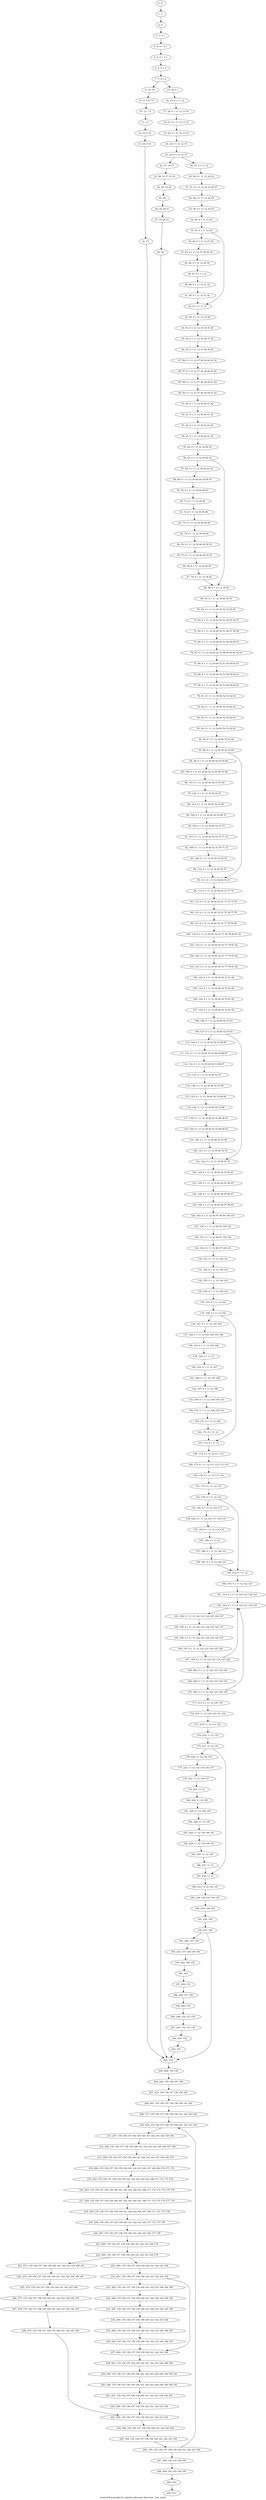 digraph G {
graph [label="Control-flow-graph for register allocator (function _test_start)"]
0[label="0, 0: "];
1[label="1, 1: "];
2[label="2, 2: "];
3[label="3, 3: 0 1 "];
4[label="4, 4: 0 1 2 3 "];
5[label="5, 5: 0 1 2 3 "];
6[label="6, 6: 0 1 4 "];
7[label="7, 7: 0 1 4 "];
8[label="8, 10: 5 6 "];
9[label="9, 11: 5 6 7 8 "];
10[label="10, 12: 7 8 "];
11[label="11, 13: "];
12[label="12, 15: 9 10 "];
13[label="13, 16: 9 10 "];
14[label="14, 17: "];
15[label="15, 18: 0 1 "];
16[label="16, 19: 0 1 11 12 "];
17[label="17, 20: 0 1 11 12 13 14 "];
18[label="18, 21: 0 1 11 12 13 14 "];
19[label="19, 22: 0 1 11 12 13 14 "];
20[label="20, 23: 0 1 11 12 15 "];
21[label="21, 24: 0 1 11 12 15 "];
22[label="22, 27: 16 17 "];
23[label="23, 28: 16 17 18 19 "];
24[label="24, 29: 18 19 "];
25[label="25, 30: "];
26[label="26, 32: 20 21 "];
27[label="27, 33: 20 21 "];
28[label="28, 34: "];
29[label="29, 35: 0 1 11 12 "];
30[label="30, 36: 0 1 11 12 22 23 "];
31[label="31, 37: 0 1 11 12 22 23 24 25 "];
32[label="32, 38: 0 1 11 12 24 25 "];
33[label="33, 39: 0 1 11 12 24 25 "];
34[label="34, 40: 0 1 11 12 26 "];
35[label="35, 41: 0 1 11 12 26 "];
36[label="36, 44: 0 1 11 12 27 28 "];
37[label="37, 45: 0 1 11 12 27 28 29 30 "];
38[label="38, 46: 0 1 11 12 29 30 "];
39[label="39, 47: 0 1 11 12 "];
40[label="40, 49: 0 1 11 12 31 32 "];
41[label="41, 50: 0 1 11 12 31 32 "];
42[label="42, 51: 0 1 11 12 "];
43[label="43, 52: 0 1 11 12 33 34 "];
44[label="44, 53: 0 1 11 12 33 34 35 36 "];
45[label="45, 54: 0 1 11 12 35 36 37 38 "];
46[label="46, 55: 0 1 11 12 37 38 39 40 "];
47[label="47, 56: 0 1 11 12 37 38 39 40 41 42 "];
48[label="48, 57: 0 1 11 12 37 38 39 40 41 42 "];
49[label="49, 58: 0 1 11 12 37 38 39 40 41 42 "];
50[label="50, 59: 0 1 11 12 37 38 39 40 41 42 "];
51[label="51, 60: 0 1 11 12 39 40 41 42 "];
52[label="52, 61: 0 1 11 12 39 40 41 42 "];
53[label="53, 62: 0 1 11 12 39 40 41 42 "];
54[label="54, 63: 0 1 11 12 39 40 41 42 "];
55[label="55, 64: 0 1 11 12 39 40 43 "];
56[label="56, 65: 0 1 11 12 39 40 43 "];
57[label="57, 68: 0 1 11 12 39 40 44 45 "];
58[label="58, 69: 0 1 11 12 39 40 44 45 46 47 "];
59[label="59, 70: 0 1 11 12 39 40 46 47 "];
60[label="60, 71: 0 1 11 12 39 40 "];
61[label="61, 72: 0 1 11 12 39 40 48 "];
62[label="62, 73: 0 1 11 12 39 40 48 49 "];
63[label="63, 74: 0 1 11 12 39 40 49 "];
64[label="64, 76: 0 1 11 12 39 40 49 50 51 "];
65[label="65, 77: 0 1 11 12 39 40 49 50 51 "];
66[label="66, 78: 0 1 11 12 39 40 49 "];
67[label="67, 79: 0 1 11 12 39 40 "];
68[label="68, 80: 0 1 11 12 39 40 "];
69[label="69, 81: 0 1 11 12 39 40 52 53 "];
70[label="70, 82: 0 1 11 12 39 40 52 53 54 55 "];
71[label="71, 83: 0 1 11 12 39 40 52 53 54 55 56 57 "];
72[label="72, 84: 0 1 11 12 39 40 52 53 56 57 58 59 "];
73[label="73, 86: 0 1 11 12 39 40 52 53 58 59 60 61 "];
74[label="74, 87: 0 1 11 12 39 40 52 53 58 59 60 61 62 63 "];
75[label="75, 88: 0 1 11 12 39 40 52 53 58 59 62 63 "];
76[label="76, 89: 0 1 11 12 39 40 52 53 58 59 62 63 "];
77[label="77, 90: 0 1 11 12 39 40 52 53 58 59 62 63 "];
78[label="78, 91: 0 1 11 12 39 40 52 53 62 63 "];
79[label="79, 92: 0 1 11 12 39 40 52 53 62 63 "];
80[label="80, 93: 0 1 11 12 39 40 52 53 62 63 "];
81[label="81, 94: 0 1 11 12 39 40 52 53 62 63 "];
82[label="82, 95: 0 1 11 12 39 40 52 53 64 "];
83[label="83, 96: 0 1 11 12 39 40 52 53 64 "];
84[label="84, 99: 0 1 11 12 39 40 52 53 65 66 "];
85[label="85, 100: 0 1 11 12 39 40 52 53 65 66 67 68 "];
86[label="86, 101: 0 1 11 12 39 40 52 53 67 68 "];
87[label="87, 102: 0 1 11 12 39 40 52 53 "];
88[label="88, 103: 0 1 11 12 39 40 52 53 69 "];
89[label="89, 104: 0 1 11 12 39 40 52 53 69 70 "];
90[label="90, 105: 0 1 11 12 39 40 52 53 70 "];
91[label="91, 107: 0 1 11 12 39 40 52 53 70 71 72 "];
92[label="92, 108: 0 1 11 12 39 40 52 53 70 71 72 "];
93[label="93, 109: 0 1 11 12 39 40 52 53 70 "];
94[label="94, 110: 0 1 11 12 39 40 52 53 "];
95[label="95, 111: 0 1 11 12 39 40 52 53 "];
96[label="96, 113: 0 1 11 12 39 40 52 53 73 74 "];
97[label="97, 114: 0 1 11 12 39 40 52 53 73 74 75 76 "];
98[label="98, 115: 0 1 11 12 39 40 52 53 75 76 77 78 "];
99[label="99, 117: 0 1 11 12 39 40 52 53 77 78 79 80 "];
100[label="100, 118: 0 1 11 12 39 40 52 53 77 78 79 80 81 82 "];
101[label="101, 119: 0 1 11 12 39 40 52 53 77 78 81 82 "];
102[label="102, 120: 0 1 11 12 39 40 52 53 77 78 81 82 "];
103[label="103, 121: 0 1 11 12 39 40 52 53 77 78 81 82 "];
104[label="104, 122: 0 1 11 12 39 40 52 53 81 82 "];
105[label="105, 123: 0 1 11 12 39 40 52 53 81 82 "];
106[label="106, 124: 0 1 11 12 39 40 52 53 81 82 "];
107[label="107, 125: 0 1 11 12 39 40 52 53 81 82 "];
108[label="108, 126: 0 1 11 12 39 40 52 53 83 "];
109[label="109, 127: 0 1 11 12 39 40 52 53 83 "];
110[label="110, 130: 0 1 11 12 39 40 52 53 84 85 "];
111[label="111, 131: 0 1 11 12 39 40 52 53 84 85 86 87 "];
112[label="112, 132: 0 1 11 12 39 40 52 53 86 87 "];
113[label="113, 133: 0 1 11 12 39 40 52 53 "];
114[label="114, 134: 0 1 11 12 39 40 52 53 88 "];
115[label="115, 135: 0 1 11 12 39 40 52 53 88 89 "];
116[label="116, 136: 0 1 11 12 39 40 52 53 89 "];
117[label="117, 138: 0 1 11 12 39 40 52 53 89 90 91 "];
118[label="118, 139: 0 1 11 12 39 40 52 53 89 90 91 "];
119[label="119, 140: 0 1 11 12 39 40 52 53 89 "];
120[label="120, 141: 0 1 11 12 39 40 52 53 "];
121[label="121, 142: 0 1 11 12 39 40 52 53 "];
122[label="122, 144: 0 1 11 12 39 40 52 53 92 93 "];
123[label="123, 145: 0 1 11 12 39 40 92 93 94 95 "];
124[label="124, 146: 0 1 11 12 39 40 94 95 96 97 "];
125[label="125, 148: 0 1 11 12 39 40 96 97 98 99 "];
126[label="126, 149: 0 1 11 12 96 97 98 99 100 101 "];
127[label="127, 150: 0 1 11 12 96 97 100 101 "];
128[label="128, 151: 0 1 11 12 96 97 100 101 "];
129[label="129, 152: 0 1 11 12 96 97 100 101 "];
130[label="130, 153: 0 1 11 12 100 101 "];
131[label="131, 154: 0 1 11 12 100 101 "];
132[label="132, 155: 0 1 11 12 100 101 "];
133[label="133, 156: 0 1 11 12 100 101 "];
134[label="134, 157: 0 1 11 12 102 "];
135[label="135, 158: 0 1 11 12 102 "];
136[label="136, 161: 0 1 11 12 103 104 "];
137[label="137, 162: 0 1 11 12 103 104 105 106 "];
138[label="138, 163: 0 1 11 12 105 106 "];
139[label="139, 164: 0 1 11 12 "];
140[label="140, 165: 0 1 11 12 107 "];
141[label="141, 166: 0 1 11 12 107 108 "];
142[label="142, 167: 0 1 11 12 108 "];
143[label="143, 169: 0 1 11 12 108 109 110 "];
144[label="144, 170: 0 1 11 12 108 109 110 "];
145[label="145, 171: 0 1 11 12 108 "];
146[label="146, 172: 0 1 11 12 "];
147[label="147, 173: 0 1 11 12 "];
148[label="148, 174: 0 1 11 12 111 112 "];
149[label="149, 175: 0 1 11 12 111 112 113 114 "];
150[label="150, 176: 0 1 11 12 113 114 "];
151[label="151, 177: 0 1 11 12 115 "];
152[label="152, 178: 0 1 11 12 115 "];
153[label="153, 181: 0 1 11 12 116 117 "];
154[label="154, 182: 0 1 11 12 116 117 118 119 "];
155[label="155, 183: 0 1 11 12 118 119 "];
156[label="156, 184: 0 1 11 12 "];
157[label="157, 186: 0 1 11 12 120 121 "];
158[label="158, 187: 0 1 11 12 120 121 "];
159[label="159, 312: 0 1 11 12 "];
160[label="160, 193: 0 1 11 12 122 123 "];
161[label="161, 314: 0 1 11 12 122 123 124 125 "];
162[label="162, 192: 0 1 11 12 122 123 124 125 "];
163[label="163, 194: 0 1 11 12 122 123 124 125 126 127 "];
164[label="164, 195: 0 1 11 12 122 123 124 125 126 127 "];
165[label="165, 196: 0 1 11 12 122 123 124 125 126 127 "];
166[label="166, 197: 0 1 11 12 122 123 124 125 128 "];
167[label="167, 198: 0 1 11 12 122 123 124 125 128 "];
168[label="168, 202: 0 1 11 12 122 123 124 125 "];
169[label="169, 204: 0 1 11 12 122 123 124 125 "];
170[label="170, 205: 0 1 11 12 122 123 124 125 "];
171[label="171, 213: 0 1 11 12 129 130 "];
172[label="172, 214: 11 12 129 130 131 132 "];
173[label="173, 215: 11 12 131 132 "];
174[label="174, 216: 11 12 133 "];
175[label="175, 217: 11 12 133 "];
176[label="176, 220: 11 12 134 135 "];
177[label="177, 221: 11 12 134 135 136 137 "];
178[label="178, 222: 11 12 136 137 "];
179[label="179, 223: 11 12 "];
180[label="180, 224: 11 12 138 "];
181[label="181, 225: 11 12 138 139 "];
182[label="182, 226: 11 12 139 "];
183[label="183, 228: 11 12 139 140 141 "];
184[label="184, 229: 11 12 139 140 141 "];
185[label="185, 230: 11 12 139 "];
186[label="186, 231: 11 12 "];
187[label="187, 232: 11 12 "];
188[label="188, 233: 11 12 142 143 "];
189[label="189, 234: 142 143 144 145 "];
190[label="190, 235: 144 145 "];
191[label="191, 236: 146 "];
192[label="192, 237: 146 "];
193[label="193, 240: 147 148 "];
194[label="194, 241: 147 148 149 150 "];
195[label="195, 242: 149 150 "];
196[label="196, 243: "];
197[label="197, 244: 151 "];
198[label="198, 245: 151 152 "];
199[label="199, 246: 152 "];
200[label="200, 248: 152 153 154 "];
201[label="201, 249: 152 153 154 "];
202[label="202, 250: 152 "];
203[label="203, 251: "];
204[label="204, 313: "];
205[label="205, 284: 155 156 "];
206[label="206, 294: 155 156 157 158 "];
207[label="207, 272: 155 156 157 158 159 160 "];
208[label="208, 261: 155 156 157 158 159 160 161 162 "];
209[label="209, 317: 155 156 157 158 159 160 161 162 163 164 "];
210[label="210, 256: 155 156 157 158 159 160 161 162 163 164 "];
211[label="211, 257: 155 156 157 158 159 160 161 162 163 164 165 166 "];
212[label="212, 258: 155 156 157 158 159 160 161 162 163 164 165 166 167 168 "];
213[label="213, 259: 155 156 157 158 159 160 161 162 163 164 167 168 169 170 "];
214[label="214, 260: 155 156 157 158 159 160 161 162 163 164 167 168 169 170 171 172 "];
215[label="215, 262: 155 156 157 158 159 160 161 162 163 164 167 168 171 172 173 174 "];
216[label="216, 263: 155 156 157 158 159 160 161 162 163 164 167 168 171 172 173 174 175 176 "];
217[label="217, 264: 155 156 157 158 159 160 161 162 163 164 167 168 171 172 175 176 177 178 "];
218[label="218, 265: 155 156 157 158 159 160 161 162 163 164 167 168 171 172 177 178 "];
219[label="219, 266: 155 156 157 158 159 160 161 162 163 164 171 172 177 178 "];
220[label="220, 267: 155 156 157 158 159 160 161 162 163 164 177 178 "];
221[label="221, 268: 155 156 157 158 159 160 161 162 163 164 179 "];
222[label="222, 269: 155 156 157 158 159 160 161 162 163 164 179 "];
223[label="223, 273: 155 156 157 158 159 160 161 162 163 164 180 181 "];
224[label="224, 274: 155 156 157 158 159 160 161 162 163 164 180 181 "];
225[label="225, 275: 155 156 157 158 159 160 161 162 163 164 "];
226[label="226, 277: 155 156 157 158 159 160 161 162 163 164 182 183 "];
227[label="227, 278: 155 156 157 158 159 160 161 162 163 164 182 183 "];
228[label="228, 279: 155 156 157 158 159 160 161 162 163 164 "];
229[label="229, 280: 155 156 157 158 159 160 161 162 163 164 "];
230[label="230, 281: 155 156 157 158 159 160 161 162 163 164 "];
231[label="231, 285: 155 156 157 158 159 160 161 162 163 164 184 185 "];
232[label="232, 286: 155 156 157 158 159 160 161 162 163 164 184 185 "];
233[label="233, 287: 155 156 157 158 159 160 161 162 163 164 184 185 "];
234[label="234, 288: 155 156 157 158 159 160 161 162 163 164 "];
235[label="235, 290: 155 156 157 158 159 160 161 162 163 164 186 187 "];
236[label="236, 291: 155 156 157 158 159 160 161 162 163 164 186 187 "];
237[label="237, 292: 155 156 157 158 159 160 161 162 163 164 "];
238[label="238, 293: 155 156 157 158 159 160 161 162 163 164 188 189 "];
239[label="239, 295: 155 156 157 158 159 160 161 162 163 164 188 189 190 191 "];
240[label="240, 296: 155 156 157 158 159 160 161 162 163 164 188 189 190 191 "];
241[label="241, 297: 155 156 157 158 159 160 161 162 163 164 190 191 "];
242[label="242, 298: 155 156 157 158 159 160 161 162 163 164 "];
243[label="243, 300: 155 156 157 158 159 160 161 162 163 164 "];
244[label="244, 302: 155 156 157 158 159 160 161 162 163 164 "];
245[label="245, 304: 155 156 157 158 159 160 161 162 163 164 "];
246[label="246, 305: 155 156 157 158 159 160 161 162 163 164 "];
247[label="247, 308: 192 193 194 195 "];
248[label="248, 309: 192 193 194 195 "];
249[label="249, 310: "];
250[label="250, 311: "];
0->1 ;
1->2 ;
2->3 ;
3->4 ;
4->5 ;
5->6 ;
6->7 ;
7->8 ;
7->15 ;
8->9 ;
9->10 ;
10->11 ;
11->12 ;
12->13 ;
13->14 ;
14->204 ;
15->16 ;
16->17 ;
17->18 ;
18->19 ;
19->20 ;
20->21 ;
21->22 ;
21->29 ;
22->23 ;
23->24 ;
24->25 ;
25->26 ;
26->27 ;
27->28 ;
28->204 ;
29->30 ;
30->31 ;
31->32 ;
32->33 ;
33->34 ;
34->35 ;
35->36 ;
35->42 ;
36->37 ;
37->38 ;
38->39 ;
39->40 ;
40->41 ;
41->42 ;
42->43 ;
43->44 ;
44->45 ;
45->46 ;
46->47 ;
47->48 ;
48->49 ;
49->50 ;
50->51 ;
51->52 ;
52->53 ;
53->54 ;
54->55 ;
55->56 ;
56->57 ;
56->68 ;
57->58 ;
58->59 ;
59->60 ;
60->61 ;
61->62 ;
62->63 ;
63->64 ;
64->65 ;
65->66 ;
66->67 ;
67->68 ;
68->69 ;
69->70 ;
70->71 ;
71->72 ;
72->73 ;
73->74 ;
74->75 ;
75->76 ;
76->77 ;
77->78 ;
78->79 ;
79->80 ;
80->81 ;
81->82 ;
82->83 ;
83->84 ;
83->95 ;
84->85 ;
85->86 ;
86->87 ;
87->88 ;
88->89 ;
89->90 ;
90->91 ;
91->92 ;
92->93 ;
93->94 ;
94->95 ;
95->96 ;
96->97 ;
97->98 ;
98->99 ;
99->100 ;
100->101 ;
101->102 ;
102->103 ;
103->104 ;
104->105 ;
105->106 ;
106->107 ;
107->108 ;
108->109 ;
109->110 ;
109->121 ;
110->111 ;
111->112 ;
112->113 ;
113->114 ;
114->115 ;
115->116 ;
116->117 ;
117->118 ;
118->119 ;
119->120 ;
120->121 ;
121->122 ;
122->123 ;
123->124 ;
124->125 ;
125->126 ;
126->127 ;
127->128 ;
128->129 ;
129->130 ;
130->131 ;
131->132 ;
132->133 ;
133->134 ;
134->135 ;
135->136 ;
135->147 ;
136->137 ;
137->138 ;
138->139 ;
139->140 ;
140->141 ;
141->142 ;
142->143 ;
143->144 ;
144->145 ;
145->146 ;
146->147 ;
147->148 ;
148->149 ;
149->150 ;
150->151 ;
151->152 ;
152->153 ;
152->159 ;
153->154 ;
154->155 ;
155->156 ;
156->157 ;
157->158 ;
158->159 ;
159->160 ;
160->161 ;
161->162 ;
162->163 ;
163->164 ;
164->165 ;
165->166 ;
166->167 ;
167->168 ;
167->162 ;
168->169 ;
169->170 ;
170->171 ;
170->162 ;
171->172 ;
172->173 ;
173->174 ;
174->175 ;
175->176 ;
175->187 ;
176->177 ;
177->178 ;
178->179 ;
179->180 ;
180->181 ;
181->182 ;
182->183 ;
183->184 ;
184->185 ;
185->186 ;
186->187 ;
187->188 ;
188->189 ;
189->190 ;
190->191 ;
191->192 ;
192->193 ;
192->204 ;
193->194 ;
194->195 ;
195->196 ;
196->197 ;
197->198 ;
198->199 ;
199->200 ;
200->201 ;
201->202 ;
202->203 ;
203->204 ;
204->205 ;
205->206 ;
206->207 ;
207->208 ;
208->209 ;
209->210 ;
210->211 ;
211->212 ;
212->213 ;
213->214 ;
214->215 ;
215->216 ;
216->217 ;
217->218 ;
218->219 ;
219->220 ;
220->221 ;
221->222 ;
222->223 ;
222->229 ;
223->224 ;
224->225 ;
225->226 ;
226->227 ;
227->228 ;
228->243 ;
229->230 ;
230->231 ;
230->237 ;
231->232 ;
232->233 ;
233->234 ;
234->235 ;
235->236 ;
236->237 ;
237->238 ;
238->239 ;
239->240 ;
240->241 ;
241->242 ;
242->243 ;
243->244 ;
244->245 ;
245->246 ;
246->247 ;
246->210 ;
247->248 ;
248->249 ;
249->250 ;
}
